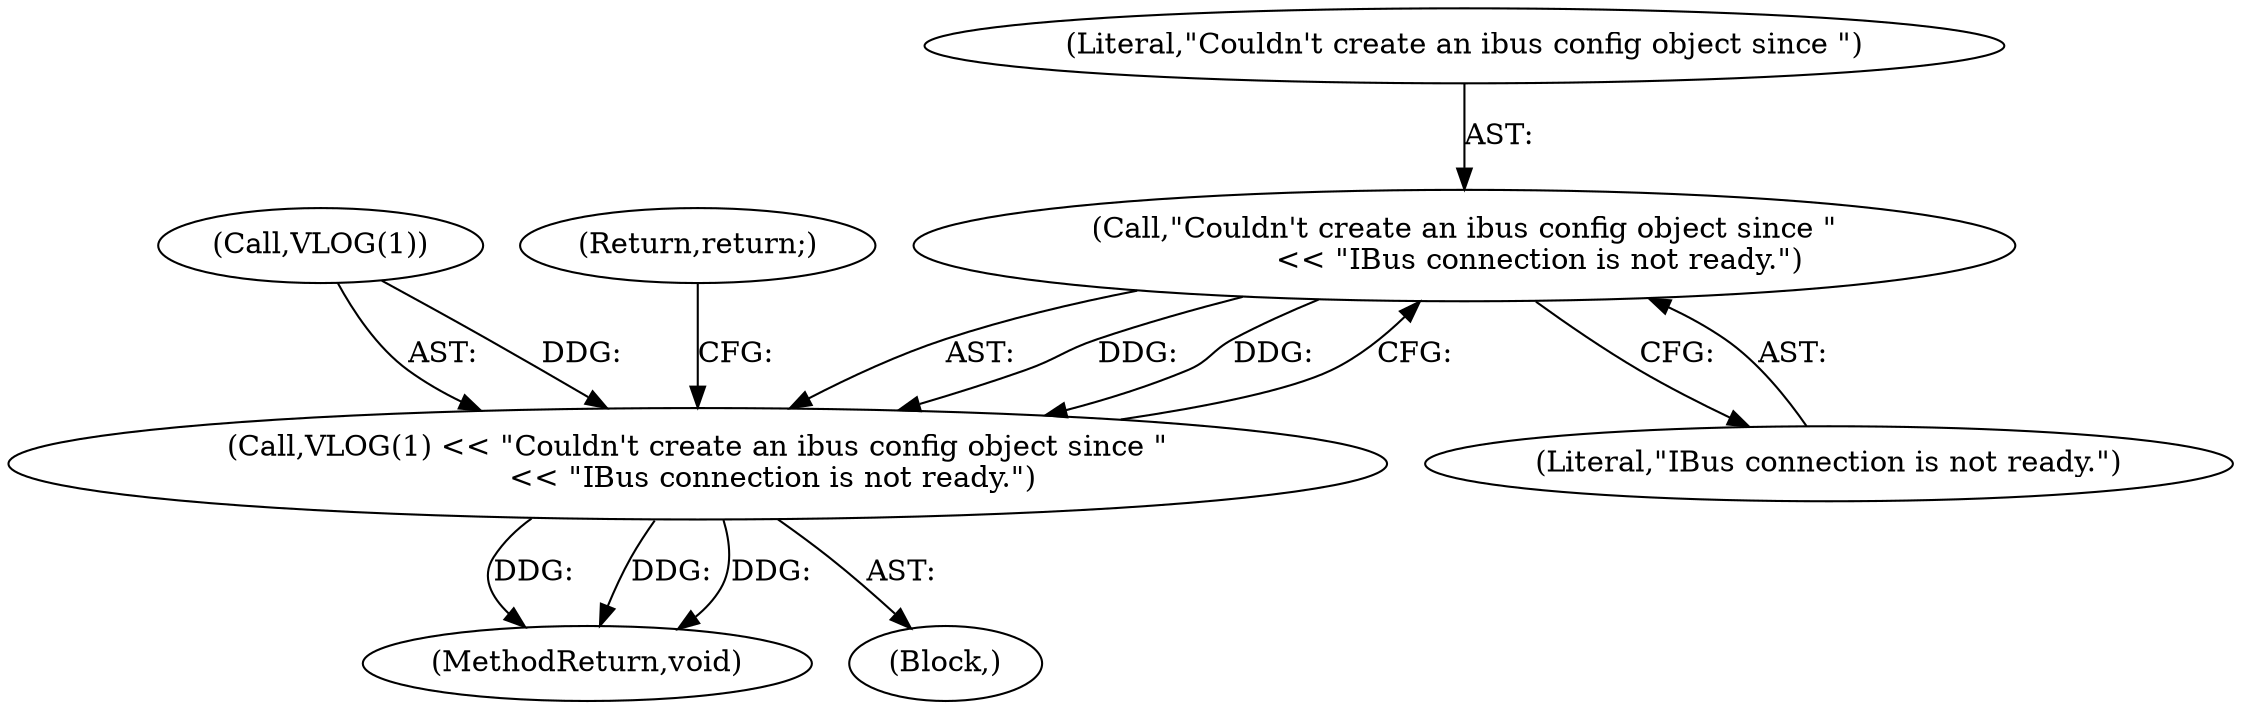 digraph "0_Chrome_dc7b094a338c6c521f918f478e993f0f74bbea0d_67@API" {
"1000126" [label="(Call,\"Couldn't create an ibus config object since \"\n                << \"IBus connection is not ready.\")"];
"1000123" [label="(Call,VLOG(1) << \"Couldn't create an ibus config object since \"\n                << \"IBus connection is not ready.\")"];
"1000124" [label="(Call,VLOG(1))"];
"1000166" [label="(MethodReturn,void)"];
"1000122" [label="(Block,)"];
"1000128" [label="(Literal,\"IBus connection is not ready.\")"];
"1000126" [label="(Call,\"Couldn't create an ibus config object since \"\n                << \"IBus connection is not ready.\")"];
"1000129" [label="(Return,return;)"];
"1000127" [label="(Literal,\"Couldn't create an ibus config object since \")"];
"1000123" [label="(Call,VLOG(1) << \"Couldn't create an ibus config object since \"\n                << \"IBus connection is not ready.\")"];
"1000126" -> "1000123"  [label="AST: "];
"1000126" -> "1000128"  [label="CFG: "];
"1000127" -> "1000126"  [label="AST: "];
"1000128" -> "1000126"  [label="AST: "];
"1000123" -> "1000126"  [label="CFG: "];
"1000126" -> "1000123"  [label="DDG: "];
"1000126" -> "1000123"  [label="DDG: "];
"1000123" -> "1000122"  [label="AST: "];
"1000124" -> "1000123"  [label="AST: "];
"1000129" -> "1000123"  [label="CFG: "];
"1000123" -> "1000166"  [label="DDG: "];
"1000123" -> "1000166"  [label="DDG: "];
"1000123" -> "1000166"  [label="DDG: "];
"1000124" -> "1000123"  [label="DDG: "];
}
